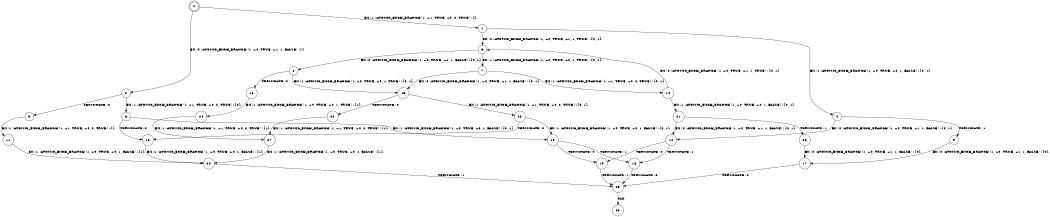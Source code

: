 digraph BCG {
size = "7, 10.5";
center = TRUE;
node [shape = circle];
0 [peripheries = 2];
0 -> 1 [label = "EX !1 !ATOMIC_EXCH_BRANCH (1, +1, TRUE, +0, 2, TRUE) !{}"];
0 -> 2 [label = "EX !0 !ATOMIC_EXCH_BRANCH (1, +0, TRUE, +1, 1, FALSE) !{}"];
1 -> 3 [label = "EX !0 !ATOMIC_EXCH_BRANCH (1, +0, TRUE, +1, 1, TRUE) !{0, 1}"];
1 -> 4 [label = "EX !1 !ATOMIC_EXCH_BRANCH (1, +0, TRUE, +0, 1, FALSE) !{0, 1}"];
2 -> 5 [label = "TERMINATE !0"];
2 -> 6 [label = "EX !1 !ATOMIC_EXCH_BRANCH (1, +1, TRUE, +0, 2, TRUE) !{0}"];
3 -> 7 [label = "EX !1 !ATOMIC_EXCH_BRANCH (1, +0, TRUE, +0, 1, TRUE) !{0, 1}"];
3 -> 8 [label = "EX !0 !ATOMIC_EXCH_BRANCH (1, +0, TRUE, +1, 1, FALSE) !{0, 1}"];
4 -> 9 [label = "TERMINATE !1"];
4 -> 10 [label = "EX !0 !ATOMIC_EXCH_BRANCH (1, +0, TRUE, +1, 1, FALSE) !{0, 1}"];
5 -> 11 [label = "EX !1 !ATOMIC_EXCH_BRANCH (1, +1, TRUE, +0, 2, TRUE) !{}"];
6 -> 12 [label = "TERMINATE !0"];
6 -> 13 [label = "EX !1 !ATOMIC_EXCH_BRANCH (1, +0, TRUE, +0, 1, FALSE) !{0, 1}"];
7 -> 14 [label = "EX !1 !ATOMIC_EXCH_BRANCH (1, +1, TRUE, +0, 2, TRUE) !{0, 1}"];
7 -> 15 [label = "EX !0 !ATOMIC_EXCH_BRANCH (1, +0, TRUE, +1, 1, FALSE) !{0, 1}"];
8 -> 16 [label = "TERMINATE !0"];
8 -> 15 [label = "EX !1 !ATOMIC_EXCH_BRANCH (1, +0, TRUE, +0, 1, TRUE) !{0, 1}"];
9 -> 17 [label = "EX !0 !ATOMIC_EXCH_BRANCH (1, +0, TRUE, +1, 1, FALSE) !{0}"];
10 -> 18 [label = "TERMINATE !1"];
10 -> 19 [label = "TERMINATE !0"];
11 -> 20 [label = "EX !1 !ATOMIC_EXCH_BRANCH (1, +0, TRUE, +0, 1, FALSE) !{1}"];
12 -> 20 [label = "EX !1 !ATOMIC_EXCH_BRANCH (1, +0, TRUE, +0, 1, FALSE) !{1}"];
13 -> 18 [label = "TERMINATE !1"];
13 -> 19 [label = "TERMINATE !0"];
14 -> 21 [label = "EX !1 !ATOMIC_EXCH_BRANCH (1, +0, TRUE, +0, 1, FALSE) !{0, 1}"];
14 -> 3 [label = "EX !0 !ATOMIC_EXCH_BRANCH (1, +0, TRUE, +1, 1, TRUE) !{0, 1}"];
15 -> 22 [label = "TERMINATE !0"];
15 -> 23 [label = "EX !1 !ATOMIC_EXCH_BRANCH (1, +1, TRUE, +0, 2, TRUE) !{0, 1}"];
16 -> 24 [label = "EX !1 !ATOMIC_EXCH_BRANCH (1, +0, TRUE, +0, 1, TRUE) !{1}"];
17 -> 25 [label = "TERMINATE !0"];
18 -> 25 [label = "TERMINATE !0"];
19 -> 25 [label = "TERMINATE !1"];
20 -> 25 [label = "TERMINATE !1"];
21 -> 26 [label = "TERMINATE !1"];
21 -> 10 [label = "EX !0 !ATOMIC_EXCH_BRANCH (1, +0, TRUE, +1, 1, FALSE) !{0, 1}"];
22 -> 27 [label = "EX !1 !ATOMIC_EXCH_BRANCH (1, +1, TRUE, +0, 2, TRUE) !{1}"];
23 -> 12 [label = "TERMINATE !0"];
23 -> 13 [label = "EX !1 !ATOMIC_EXCH_BRANCH (1, +0, TRUE, +0, 1, FALSE) !{0, 1}"];
24 -> 27 [label = "EX !1 !ATOMIC_EXCH_BRANCH (1, +1, TRUE, +0, 2, TRUE) !{1}"];
25 -> 28 [label = "exit"];
26 -> 17 [label = "EX !0 !ATOMIC_EXCH_BRANCH (1, +0, TRUE, +1, 1, FALSE) !{0}"];
27 -> 20 [label = "EX !1 !ATOMIC_EXCH_BRANCH (1, +0, TRUE, +0, 1, FALSE) !{1}"];
}
